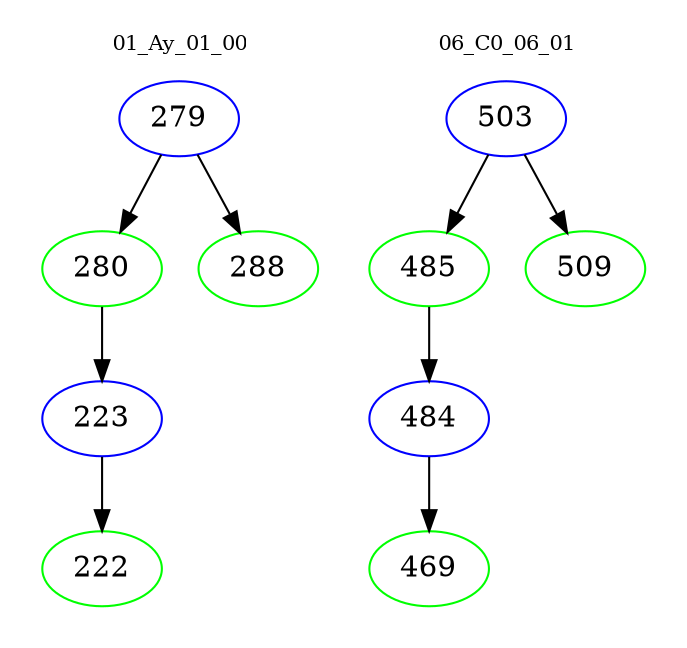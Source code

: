 digraph{
subgraph cluster_0 {
color = white
label = "01_Ay_01_00";
fontsize=10;
T0_279 [label="279", color="blue"]
T0_279 -> T0_280 [color="black"]
T0_280 [label="280", color="green"]
T0_280 -> T0_223 [color="black"]
T0_223 [label="223", color="blue"]
T0_223 -> T0_222 [color="black"]
T0_222 [label="222", color="green"]
T0_279 -> T0_288 [color="black"]
T0_288 [label="288", color="green"]
}
subgraph cluster_1 {
color = white
label = "06_C0_06_01";
fontsize=10;
T1_503 [label="503", color="blue"]
T1_503 -> T1_485 [color="black"]
T1_485 [label="485", color="green"]
T1_485 -> T1_484 [color="black"]
T1_484 [label="484", color="blue"]
T1_484 -> T1_469 [color="black"]
T1_469 [label="469", color="green"]
T1_503 -> T1_509 [color="black"]
T1_509 [label="509", color="green"]
}
}
